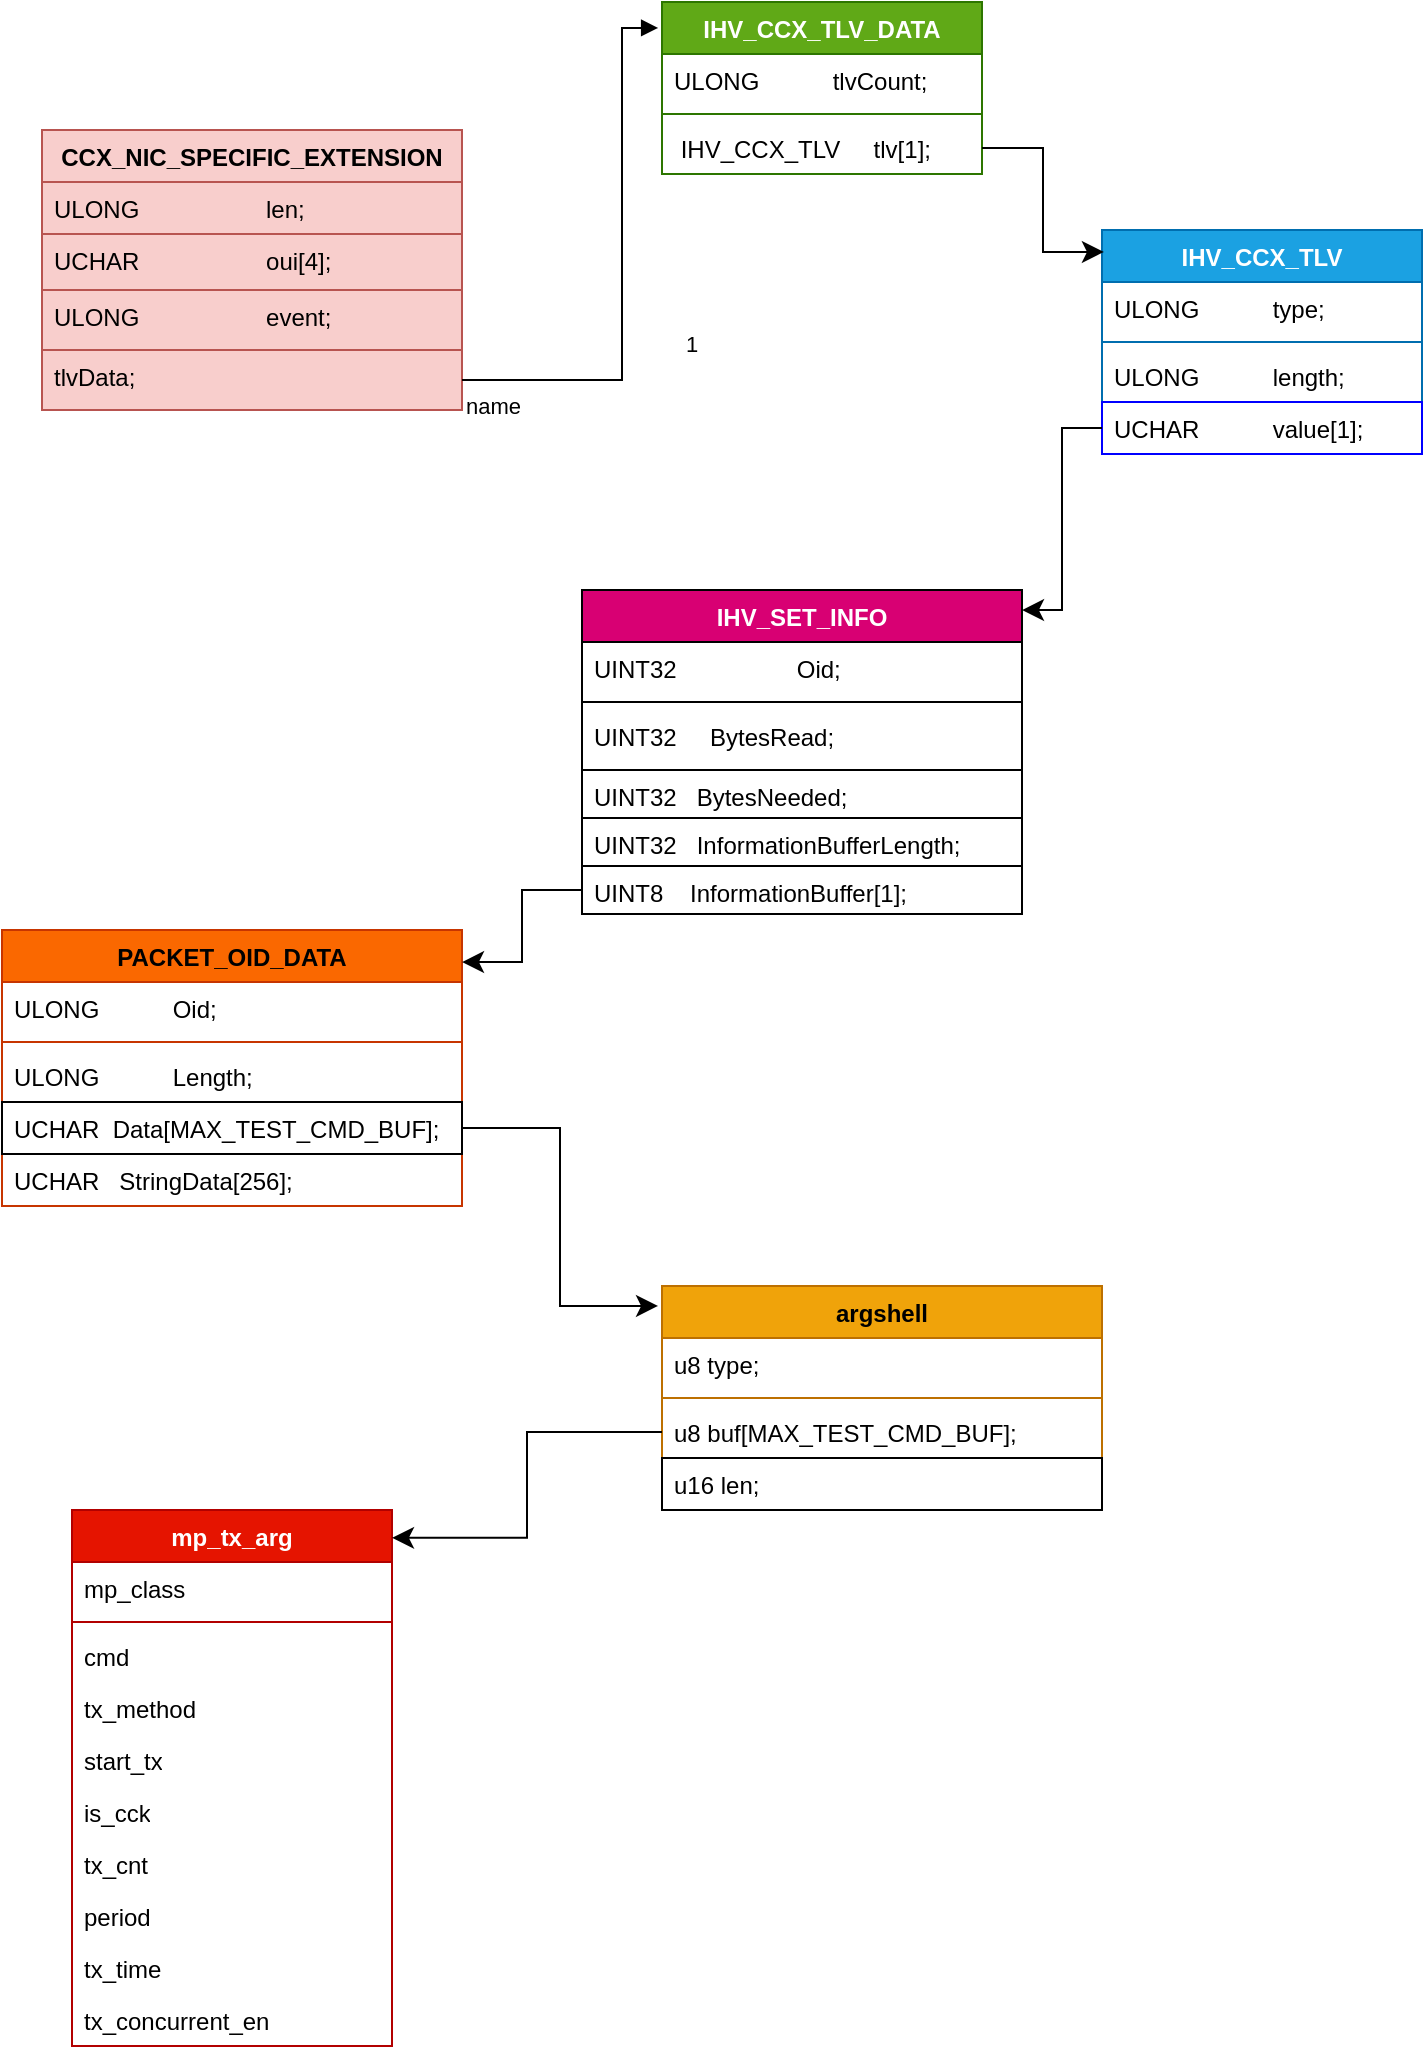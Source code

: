<mxfile version="21.2.1" type="github">
  <diagram name="第 1 页" id="Gwu0iYlvFZ-CKJ3XdyRK">
    <mxGraphModel dx="1050" dy="538" grid="1" gridSize="10" guides="1" tooltips="1" connect="1" arrows="1" fold="1" page="1" pageScale="1" pageWidth="827" pageHeight="1169" math="0" shadow="0">
      <root>
        <mxCell id="0" />
        <mxCell id="1" parent="0" />
        <mxCell id="DAERLqT4Zy2PQjuHQzn5-1" value="CCX_NIC_SPECIFIC_EXTENSION" style="swimlane;fontStyle=1;align=center;verticalAlign=top;childLayout=stackLayout;horizontal=1;startSize=26;horizontalStack=0;resizeParent=1;resizeParentMax=0;resizeLast=0;collapsible=1;marginBottom=0;whiteSpace=wrap;html=1;fillColor=#f8cecc;strokeColor=#b85450;" parent="1" vertex="1">
          <mxGeometry x="90" y="130" width="210" height="140" as="geometry" />
        </mxCell>
        <mxCell id="NdVYrJizqgMtZN92iTwm-2" value="ULONG&amp;nbsp;&amp;nbsp;&amp;nbsp;&amp;nbsp;&amp;nbsp;&amp;nbsp;&amp;nbsp;&amp;nbsp;&amp;nbsp;&amp;nbsp;&amp;nbsp;&amp;nbsp;&amp;nbsp;&amp;nbsp;&amp;nbsp;&amp;nbsp;&amp;nbsp;&amp;nbsp; len;&amp;nbsp;&amp;nbsp;&amp;nbsp;&amp;nbsp;&amp;nbsp;&amp;nbsp;&amp;nbsp; " style="text;strokeColor=#b85450;fillColor=#f8cecc;align=left;verticalAlign=top;spacingLeft=4;spacingRight=4;overflow=hidden;rotatable=0;points=[[0,0.5],[1,0.5]];portConstraint=eastwest;whiteSpace=wrap;html=1;" vertex="1" parent="DAERLqT4Zy2PQjuHQzn5-1">
          <mxGeometry y="26" width="210" height="26" as="geometry" />
        </mxCell>
        <mxCell id="DAERLqT4Zy2PQjuHQzn5-2" value="UCHAR&amp;nbsp;&amp;nbsp;&amp;nbsp;&amp;nbsp;&amp;nbsp;&amp;nbsp;&amp;nbsp;&amp;nbsp;&amp;nbsp;&amp;nbsp;&amp;nbsp;&amp;nbsp;&amp;nbsp;&amp;nbsp;&amp;nbsp;&amp;nbsp;&amp;nbsp;&amp;nbsp; oui[4]; " style="text;strokeColor=#b85450;fillColor=#f8cecc;align=left;verticalAlign=top;spacingLeft=4;spacingRight=4;overflow=hidden;rotatable=0;points=[[0,0.5],[1,0.5]];portConstraint=eastwest;whiteSpace=wrap;html=1;" parent="DAERLqT4Zy2PQjuHQzn5-1" vertex="1">
          <mxGeometry y="52" width="210" height="28" as="geometry" />
        </mxCell>
        <mxCell id="DAERLqT4Zy2PQjuHQzn5-4" value="ULONG&amp;nbsp;&amp;nbsp;&amp;nbsp;&amp;nbsp;&amp;nbsp;&amp;nbsp;&amp;nbsp;&amp;nbsp;&amp;nbsp;&amp;nbsp;&amp;nbsp;&amp;nbsp;&amp;nbsp;&amp;nbsp;&amp;nbsp;&amp;nbsp;&amp;nbsp;&amp;nbsp; event;&amp;nbsp; " style="text;strokeColor=#b85450;fillColor=#f8cecc;align=left;verticalAlign=top;spacingLeft=4;spacingRight=4;overflow=hidden;rotatable=0;points=[[0,0.5],[1,0.5]];portConstraint=eastwest;whiteSpace=wrap;html=1;" parent="DAERLqT4Zy2PQjuHQzn5-1" vertex="1">
          <mxGeometry y="80" width="210" height="30" as="geometry" />
        </mxCell>
        <mxCell id="NdVYrJizqgMtZN92iTwm-6" value="tlvData;" style="text;strokeColor=#b85450;fillColor=#f8cecc;align=left;verticalAlign=top;spacingLeft=4;spacingRight=4;overflow=hidden;rotatable=0;points=[[0,0.5],[1,0.5]];portConstraint=eastwest;whiteSpace=wrap;html=1;" vertex="1" parent="DAERLqT4Zy2PQjuHQzn5-1">
          <mxGeometry y="110" width="210" height="30" as="geometry" />
        </mxCell>
        <mxCell id="DAERLqT4Zy2PQjuHQzn5-8" value="name" style="endArrow=block;endFill=1;html=1;edgeStyle=orthogonalEdgeStyle;align=left;verticalAlign=top;rounded=0;exitX=1;exitY=0.5;exitDx=0;exitDy=0;entryX=-0.012;entryY=0.151;entryDx=0;entryDy=0;entryPerimeter=0;" parent="1" source="NdVYrJizqgMtZN92iTwm-6" target="NdVYrJizqgMtZN92iTwm-7" edge="1">
          <mxGeometry x="-1" relative="1" as="geometry">
            <mxPoint x="450" y="200" as="sourcePoint" />
            <mxPoint x="440" y="130" as="targetPoint" />
            <Array as="points">
              <mxPoint x="380" y="255" />
              <mxPoint x="380" y="79" />
            </Array>
          </mxGeometry>
        </mxCell>
        <mxCell id="DAERLqT4Zy2PQjuHQzn5-9" value="1" style="edgeLabel;resizable=0;html=1;align=left;verticalAlign=bottom;" parent="DAERLqT4Zy2PQjuHQzn5-8" connectable="0" vertex="1">
          <mxGeometry x="-1" relative="1" as="geometry">
            <mxPoint x="110" y="-10" as="offset" />
          </mxGeometry>
        </mxCell>
        <mxCell id="NdVYrJizqgMtZN92iTwm-7" value="IHV_CCX_TLV_DATA" style="swimlane;fontStyle=1;align=center;verticalAlign=top;childLayout=stackLayout;horizontal=1;startSize=26;horizontalStack=0;resizeParent=1;resizeParentMax=0;resizeLast=0;collapsible=1;marginBottom=0;whiteSpace=wrap;html=1;fillColor=#60a917;fontColor=#ffffff;strokeColor=#2D7600;" vertex="1" parent="1">
          <mxGeometry x="400" y="66" width="160" height="86" as="geometry" />
        </mxCell>
        <mxCell id="NdVYrJizqgMtZN92iTwm-8" value="ULONG&amp;nbsp;&amp;nbsp;&amp;nbsp;&amp;nbsp;&amp;nbsp;&amp;nbsp;&amp;nbsp;&amp;nbsp;&amp;nbsp;&amp;nbsp; tlvCount; " style="text;strokeColor=none;fillColor=none;align=left;verticalAlign=top;spacingLeft=4;spacingRight=4;overflow=hidden;rotatable=0;points=[[0,0.5],[1,0.5]];portConstraint=eastwest;whiteSpace=wrap;html=1;" vertex="1" parent="NdVYrJizqgMtZN92iTwm-7">
          <mxGeometry y="26" width="160" height="26" as="geometry" />
        </mxCell>
        <mxCell id="NdVYrJizqgMtZN92iTwm-9" value="" style="line;strokeWidth=1;fillColor=none;align=left;verticalAlign=middle;spacingTop=-1;spacingLeft=3;spacingRight=3;rotatable=0;labelPosition=right;points=[];portConstraint=eastwest;strokeColor=inherit;" vertex="1" parent="NdVYrJizqgMtZN92iTwm-7">
          <mxGeometry y="52" width="160" height="8" as="geometry" />
        </mxCell>
        <mxCell id="NdVYrJizqgMtZN92iTwm-10" value="&amp;nbsp;IHV_CCX_TLV&amp;nbsp;&amp;nbsp;&amp;nbsp;&amp;nbsp; tlv[1]; " style="text;strokeColor=none;fillColor=none;align=left;verticalAlign=top;spacingLeft=4;spacingRight=4;overflow=hidden;rotatable=0;points=[[0,0.5],[1,0.5]];portConstraint=eastwest;whiteSpace=wrap;html=1;" vertex="1" parent="NdVYrJizqgMtZN92iTwm-7">
          <mxGeometry y="60" width="160" height="26" as="geometry" />
        </mxCell>
        <mxCell id="NdVYrJizqgMtZN92iTwm-11" value="IHV_CCX_TLV" style="swimlane;fontStyle=1;align=center;verticalAlign=top;childLayout=stackLayout;horizontal=1;startSize=26;horizontalStack=0;resizeParent=1;resizeParentMax=0;resizeLast=0;collapsible=1;marginBottom=0;whiteSpace=wrap;html=1;fillColor=#1ba1e2;fontColor=#ffffff;strokeColor=#006EAF;" vertex="1" parent="1">
          <mxGeometry x="620" y="180" width="160" height="112" as="geometry" />
        </mxCell>
        <mxCell id="NdVYrJizqgMtZN92iTwm-12" value="ULONG&amp;nbsp;&amp;nbsp;&amp;nbsp;&amp;nbsp;&amp;nbsp;&amp;nbsp;&amp;nbsp;&amp;nbsp;&amp;nbsp;&amp;nbsp; type; " style="text;strokeColor=none;fillColor=none;align=left;verticalAlign=top;spacingLeft=4;spacingRight=4;overflow=hidden;rotatable=0;points=[[0,0.5],[1,0.5]];portConstraint=eastwest;whiteSpace=wrap;html=1;" vertex="1" parent="NdVYrJizqgMtZN92iTwm-11">
          <mxGeometry y="26" width="160" height="26" as="geometry" />
        </mxCell>
        <mxCell id="NdVYrJizqgMtZN92iTwm-13" value="" style="line;strokeWidth=1;fillColor=none;align=left;verticalAlign=middle;spacingTop=-1;spacingLeft=3;spacingRight=3;rotatable=0;labelPosition=right;points=[];portConstraint=eastwest;strokeColor=inherit;" vertex="1" parent="NdVYrJizqgMtZN92iTwm-11">
          <mxGeometry y="52" width="160" height="8" as="geometry" />
        </mxCell>
        <mxCell id="NdVYrJizqgMtZN92iTwm-14" value="ULONG&amp;nbsp;&amp;nbsp;&amp;nbsp;&amp;nbsp;&amp;nbsp;&amp;nbsp;&amp;nbsp;&amp;nbsp;&amp;nbsp;&amp;nbsp; length; " style="text;strokeColor=none;fillColor=none;align=left;verticalAlign=top;spacingLeft=4;spacingRight=4;overflow=hidden;rotatable=0;points=[[0,0.5],[1,0.5]];portConstraint=eastwest;whiteSpace=wrap;html=1;" vertex="1" parent="NdVYrJizqgMtZN92iTwm-11">
          <mxGeometry y="60" width="160" height="26" as="geometry" />
        </mxCell>
        <mxCell id="NdVYrJizqgMtZN92iTwm-23" value="UCHAR&amp;nbsp;&amp;nbsp;&amp;nbsp;&amp;nbsp;&amp;nbsp;&amp;nbsp;&amp;nbsp;&amp;nbsp;&amp;nbsp;&amp;nbsp; value[1];" style="text;strokeColor=#0000ff;fillColor=none;align=left;verticalAlign=top;spacingLeft=4;spacingRight=4;overflow=hidden;rotatable=0;points=[[0,0.5],[1,0.5]];portConstraint=eastwest;whiteSpace=wrap;html=1;" vertex="1" parent="NdVYrJizqgMtZN92iTwm-11">
          <mxGeometry y="86" width="160" height="26" as="geometry" />
        </mxCell>
        <mxCell id="NdVYrJizqgMtZN92iTwm-25" value="IHV_SET_INFO" style="swimlane;fontStyle=1;align=center;verticalAlign=top;childLayout=stackLayout;horizontal=1;startSize=26;horizontalStack=0;resizeParent=1;resizeParentMax=0;resizeLast=0;collapsible=1;marginBottom=0;whiteSpace=wrap;html=1;fillColor=#d80073;fontColor=#ffffff;strokeColor=default;swimlaneLine=1;" vertex="1" parent="1">
          <mxGeometry x="360" y="360" width="220" height="162" as="geometry" />
        </mxCell>
        <mxCell id="NdVYrJizqgMtZN92iTwm-26" value="UINT32&amp;nbsp;&amp;nbsp;&amp;nbsp;&amp;nbsp;&amp;nbsp;&amp;nbsp;&amp;nbsp;&amp;nbsp;&amp;nbsp;&amp;nbsp;&amp;nbsp;&amp;nbsp;&amp;nbsp;&amp;nbsp;&amp;nbsp;&amp;nbsp;&amp;nbsp; Oid;" style="text;strokeColor=none;fillColor=none;align=left;verticalAlign=top;spacingLeft=4;spacingRight=4;overflow=hidden;rotatable=0;points=[[0,0.5],[1,0.5]];portConstraint=eastwest;whiteSpace=wrap;html=1;" vertex="1" parent="NdVYrJizqgMtZN92iTwm-25">
          <mxGeometry y="26" width="220" height="26" as="geometry" />
        </mxCell>
        <mxCell id="NdVYrJizqgMtZN92iTwm-27" value="" style="line;strokeWidth=1;fillColor=none;align=left;verticalAlign=middle;spacingTop=-1;spacingLeft=3;spacingRight=3;rotatable=0;labelPosition=right;points=[];portConstraint=eastwest;strokeColor=default;" vertex="1" parent="NdVYrJizqgMtZN92iTwm-25">
          <mxGeometry y="52" width="220" height="8" as="geometry" />
        </mxCell>
        <mxCell id="NdVYrJizqgMtZN92iTwm-28" value="UINT32&amp;nbsp;&amp;nbsp;&amp;nbsp;&amp;nbsp; BytesRead;" style="text;strokeColor=none;fillColor=none;align=left;verticalAlign=top;spacingLeft=4;spacingRight=4;overflow=hidden;rotatable=0;points=[[0,0.5],[1,0.5]];portConstraint=eastwest;whiteSpace=wrap;html=1;" vertex="1" parent="NdVYrJizqgMtZN92iTwm-25">
          <mxGeometry y="60" width="220" height="30" as="geometry" />
        </mxCell>
        <mxCell id="NdVYrJizqgMtZN92iTwm-29" value="UINT32&amp;nbsp;&amp;nbsp; BytesNeeded;" style="text;strokeColor=default;fillColor=none;align=left;verticalAlign=top;spacingLeft=4;spacingRight=4;overflow=hidden;rotatable=0;points=[[0,0.5],[1,0.5]];portConstraint=eastwest;whiteSpace=wrap;html=1;" vertex="1" parent="NdVYrJizqgMtZN92iTwm-25">
          <mxGeometry y="90" width="220" height="24" as="geometry" />
        </mxCell>
        <mxCell id="NdVYrJizqgMtZN92iTwm-31" value="UINT32&amp;nbsp;&amp;nbsp; InformationBufferLength;" style="text;strokeColor=default;fillColor=none;align=left;verticalAlign=top;spacingLeft=4;spacingRight=4;overflow=hidden;rotatable=0;points=[[0,0.5],[1,0.5]];portConstraint=eastwest;whiteSpace=wrap;html=1;" vertex="1" parent="NdVYrJizqgMtZN92iTwm-25">
          <mxGeometry y="114" width="220" height="24" as="geometry" />
        </mxCell>
        <mxCell id="NdVYrJizqgMtZN92iTwm-30" value="UINT8&amp;nbsp;&amp;nbsp;&amp;nbsp; InformationBuffer[1];" style="text;strokeColor=default;fillColor=none;align=left;verticalAlign=top;spacingLeft=4;spacingRight=4;overflow=hidden;rotatable=0;points=[[0,0.5],[1,0.5]];portConstraint=eastwest;whiteSpace=wrap;html=1;" vertex="1" parent="NdVYrJizqgMtZN92iTwm-25">
          <mxGeometry y="138" width="220" height="24" as="geometry" />
        </mxCell>
        <mxCell id="NdVYrJizqgMtZN92iTwm-32" value="" style="edgeStyle=elbowEdgeStyle;elbow=horizontal;endArrow=classic;html=1;curved=0;rounded=0;endSize=8;startSize=8;exitX=0;exitY=0.5;exitDx=0;exitDy=0;entryX=1;entryY=0.062;entryDx=0;entryDy=0;entryPerimeter=0;" edge="1" parent="1" source="NdVYrJizqgMtZN92iTwm-23" target="NdVYrJizqgMtZN92iTwm-25">
          <mxGeometry width="50" height="50" relative="1" as="geometry">
            <mxPoint x="470" y="400" as="sourcePoint" />
            <mxPoint x="520" y="400" as="targetPoint" />
          </mxGeometry>
        </mxCell>
        <mxCell id="NdVYrJizqgMtZN92iTwm-33" value="PACKET_OID_DATA" style="swimlane;fontStyle=1;align=center;verticalAlign=top;childLayout=stackLayout;horizontal=1;startSize=26;horizontalStack=0;resizeParent=1;resizeParentMax=0;resizeLast=0;collapsible=1;marginBottom=0;whiteSpace=wrap;html=1;fillColor=#fa6800;strokeColor=#C73500;fontColor=#000000;" vertex="1" parent="1">
          <mxGeometry x="70" y="530" width="230" height="138" as="geometry" />
        </mxCell>
        <mxCell id="NdVYrJizqgMtZN92iTwm-34" value="ULONG&amp;nbsp;&amp;nbsp;&amp;nbsp;&amp;nbsp;&amp;nbsp;&amp;nbsp;&amp;nbsp;&amp;nbsp;&amp;nbsp;&amp;nbsp; Oid;" style="text;strokeColor=none;fillColor=none;align=left;verticalAlign=top;spacingLeft=4;spacingRight=4;overflow=hidden;rotatable=0;points=[[0,0.5],[1,0.5]];portConstraint=eastwest;whiteSpace=wrap;html=1;" vertex="1" parent="NdVYrJizqgMtZN92iTwm-33">
          <mxGeometry y="26" width="230" height="26" as="geometry" />
        </mxCell>
        <mxCell id="NdVYrJizqgMtZN92iTwm-35" value="" style="line;strokeWidth=1;fillColor=none;align=left;verticalAlign=middle;spacingTop=-1;spacingLeft=3;spacingRight=3;rotatable=0;labelPosition=right;points=[];portConstraint=eastwest;strokeColor=inherit;" vertex="1" parent="NdVYrJizqgMtZN92iTwm-33">
          <mxGeometry y="52" width="230" height="8" as="geometry" />
        </mxCell>
        <mxCell id="NdVYrJizqgMtZN92iTwm-36" value="ULONG           Length;" style="text;strokeColor=none;fillColor=none;align=left;verticalAlign=top;spacingLeft=4;spacingRight=4;overflow=hidden;rotatable=0;points=[[0,0.5],[1,0.5]];portConstraint=eastwest;whiteSpace=wrap;html=1;" vertex="1" parent="NdVYrJizqgMtZN92iTwm-33">
          <mxGeometry y="60" width="230" height="26" as="geometry" />
        </mxCell>
        <mxCell id="NdVYrJizqgMtZN92iTwm-40" value="UCHAR&amp;nbsp; Data[MAX_TEST_CMD_BUF];" style="text;strokeColor=default;fillColor=none;align=left;verticalAlign=top;spacingLeft=4;spacingRight=4;overflow=hidden;rotatable=0;points=[[0,0.5],[1,0.5]];portConstraint=eastwest;whiteSpace=wrap;html=1;" vertex="1" parent="NdVYrJizqgMtZN92iTwm-33">
          <mxGeometry y="86" width="230" height="26" as="geometry" />
        </mxCell>
        <mxCell id="NdVYrJizqgMtZN92iTwm-41" value="UCHAR&amp;nbsp;&amp;nbsp; StringData[256];" style="text;strokeColor=none;fillColor=none;align=left;verticalAlign=top;spacingLeft=4;spacingRight=4;overflow=hidden;rotatable=0;points=[[0,0.5],[1,0.5]];portConstraint=eastwest;whiteSpace=wrap;html=1;" vertex="1" parent="NdVYrJizqgMtZN92iTwm-33">
          <mxGeometry y="112" width="230" height="26" as="geometry" />
        </mxCell>
        <mxCell id="NdVYrJizqgMtZN92iTwm-42" value="argshell" style="swimlane;fontStyle=1;align=center;verticalAlign=top;childLayout=stackLayout;horizontal=1;startSize=26;horizontalStack=0;resizeParent=1;resizeParentMax=0;resizeLast=0;collapsible=1;marginBottom=0;whiteSpace=wrap;html=1;fillColor=#f0a30a;fontColor=#000000;strokeColor=#BD7000;" vertex="1" parent="1">
          <mxGeometry x="400" y="708" width="220" height="112" as="geometry" />
        </mxCell>
        <mxCell id="NdVYrJizqgMtZN92iTwm-43" value="u8 type;" style="text;strokeColor=none;fillColor=none;align=left;verticalAlign=top;spacingLeft=4;spacingRight=4;overflow=hidden;rotatable=0;points=[[0,0.5],[1,0.5]];portConstraint=eastwest;whiteSpace=wrap;html=1;" vertex="1" parent="NdVYrJizqgMtZN92iTwm-42">
          <mxGeometry y="26" width="220" height="26" as="geometry" />
        </mxCell>
        <mxCell id="NdVYrJizqgMtZN92iTwm-44" value="" style="line;strokeWidth=1;fillColor=none;align=left;verticalAlign=middle;spacingTop=-1;spacingLeft=3;spacingRight=3;rotatable=0;labelPosition=right;points=[];portConstraint=eastwest;strokeColor=inherit;" vertex="1" parent="NdVYrJizqgMtZN92iTwm-42">
          <mxGeometry y="52" width="220" height="8" as="geometry" />
        </mxCell>
        <mxCell id="NdVYrJizqgMtZN92iTwm-45" value="u8 buf[MAX_TEST_CMD_BUF];" style="text;strokeColor=none;fillColor=none;align=left;verticalAlign=top;spacingLeft=4;spacingRight=4;overflow=hidden;rotatable=0;points=[[0,0.5],[1,0.5]];portConstraint=eastwest;whiteSpace=wrap;html=1;" vertex="1" parent="NdVYrJizqgMtZN92iTwm-42">
          <mxGeometry y="60" width="220" height="26" as="geometry" />
        </mxCell>
        <mxCell id="NdVYrJizqgMtZN92iTwm-47" value="u16 len;" style="text;strokeColor=default;fillColor=none;align=left;verticalAlign=top;spacingLeft=4;spacingRight=4;overflow=hidden;rotatable=0;points=[[0,0.5],[1,0.5]];portConstraint=eastwest;whiteSpace=wrap;html=1;" vertex="1" parent="NdVYrJizqgMtZN92iTwm-42">
          <mxGeometry y="86" width="220" height="26" as="geometry" />
        </mxCell>
        <mxCell id="NdVYrJizqgMtZN92iTwm-48" value="" style="edgeStyle=elbowEdgeStyle;elbow=horizontal;endArrow=classic;html=1;curved=0;rounded=0;endSize=8;startSize=8;entryX=-0.009;entryY=0.089;entryDx=0;entryDy=0;entryPerimeter=0;exitX=1;exitY=0.5;exitDx=0;exitDy=0;" edge="1" parent="1" source="NdVYrJizqgMtZN92iTwm-40" target="NdVYrJizqgMtZN92iTwm-42">
          <mxGeometry width="50" height="50" relative="1" as="geometry">
            <mxPoint x="470" y="610" as="sourcePoint" />
            <mxPoint x="520" y="560" as="targetPoint" />
          </mxGeometry>
        </mxCell>
        <mxCell id="NdVYrJizqgMtZN92iTwm-49" value="" style="edgeStyle=elbowEdgeStyle;elbow=horizontal;endArrow=classic;html=1;curved=0;rounded=0;endSize=8;startSize=8;entryX=1;entryY=0.116;entryDx=0;entryDy=0;entryPerimeter=0;exitX=0;exitY=0.5;exitDx=0;exitDy=0;" edge="1" parent="1" source="NdVYrJizqgMtZN92iTwm-30" target="NdVYrJizqgMtZN92iTwm-33">
          <mxGeometry width="50" height="50" relative="1" as="geometry">
            <mxPoint x="470" y="540" as="sourcePoint" />
            <mxPoint x="520" y="490" as="targetPoint" />
          </mxGeometry>
        </mxCell>
        <mxCell id="NdVYrJizqgMtZN92iTwm-50" value="mp_tx_arg" style="swimlane;fontStyle=1;align=center;verticalAlign=top;childLayout=stackLayout;horizontal=1;startSize=26;horizontalStack=0;resizeParent=1;resizeParentMax=0;resizeLast=0;collapsible=1;marginBottom=0;whiteSpace=wrap;html=1;strokeColor=#B20000;fillColor=#e51400;fontColor=#ffffff;" vertex="1" parent="1">
          <mxGeometry x="105" y="820" width="160" height="268" as="geometry">
            <mxRectangle x="105" y="820" width="100" height="30" as="alternateBounds" />
          </mxGeometry>
        </mxCell>
        <mxCell id="NdVYrJizqgMtZN92iTwm-51" value="mp_class" style="text;strokeColor=none;fillColor=none;align=left;verticalAlign=top;spacingLeft=4;spacingRight=4;overflow=hidden;rotatable=0;points=[[0,0.5],[1,0.5]];portConstraint=eastwest;whiteSpace=wrap;html=1;" vertex="1" parent="NdVYrJizqgMtZN92iTwm-50">
          <mxGeometry y="26" width="160" height="26" as="geometry" />
        </mxCell>
        <mxCell id="NdVYrJizqgMtZN92iTwm-52" value="" style="line;strokeWidth=1;fillColor=none;align=left;verticalAlign=middle;spacingTop=-1;spacingLeft=3;spacingRight=3;rotatable=0;labelPosition=right;points=[];portConstraint=eastwest;strokeColor=inherit;" vertex="1" parent="NdVYrJizqgMtZN92iTwm-50">
          <mxGeometry y="52" width="160" height="8" as="geometry" />
        </mxCell>
        <mxCell id="NdVYrJizqgMtZN92iTwm-53" value="cmd" style="text;strokeColor=none;fillColor=none;align=left;verticalAlign=top;spacingLeft=4;spacingRight=4;overflow=hidden;rotatable=0;points=[[0,0.5],[1,0.5]];portConstraint=eastwest;whiteSpace=wrap;html=1;" vertex="1" parent="NdVYrJizqgMtZN92iTwm-50">
          <mxGeometry y="60" width="160" height="26" as="geometry" />
        </mxCell>
        <mxCell id="NdVYrJizqgMtZN92iTwm-55" value="tx_method" style="text;strokeColor=none;fillColor=none;align=left;verticalAlign=top;spacingLeft=4;spacingRight=4;overflow=hidden;rotatable=0;points=[[0,0.5],[1,0.5]];portConstraint=eastwest;whiteSpace=wrap;html=1;" vertex="1" parent="NdVYrJizqgMtZN92iTwm-50">
          <mxGeometry y="86" width="160" height="26" as="geometry" />
        </mxCell>
        <mxCell id="NdVYrJizqgMtZN92iTwm-54" value="start_tx" style="text;strokeColor=none;fillColor=none;align=left;verticalAlign=top;spacingLeft=4;spacingRight=4;overflow=hidden;rotatable=0;points=[[0,0.5],[1,0.5]];portConstraint=eastwest;whiteSpace=wrap;html=1;" vertex="1" parent="NdVYrJizqgMtZN92iTwm-50">
          <mxGeometry y="112" width="160" height="26" as="geometry" />
        </mxCell>
        <mxCell id="NdVYrJizqgMtZN92iTwm-56" value="is_cck" style="text;strokeColor=none;fillColor=none;align=left;verticalAlign=top;spacingLeft=4;spacingRight=4;overflow=hidden;rotatable=0;points=[[0,0.5],[1,0.5]];portConstraint=eastwest;whiteSpace=wrap;html=1;" vertex="1" parent="NdVYrJizqgMtZN92iTwm-50">
          <mxGeometry y="138" width="160" height="26" as="geometry" />
        </mxCell>
        <mxCell id="NdVYrJizqgMtZN92iTwm-57" value="tx_cnt" style="text;strokeColor=none;fillColor=none;align=left;verticalAlign=top;spacingLeft=4;spacingRight=4;overflow=hidden;rotatable=0;points=[[0,0.5],[1,0.5]];portConstraint=eastwest;whiteSpace=wrap;html=1;" vertex="1" parent="NdVYrJizqgMtZN92iTwm-50">
          <mxGeometry y="164" width="160" height="26" as="geometry" />
        </mxCell>
        <mxCell id="NdVYrJizqgMtZN92iTwm-59" value="period" style="text;strokeColor=none;fillColor=none;align=left;verticalAlign=top;spacingLeft=4;spacingRight=4;overflow=hidden;rotatable=0;points=[[0,0.5],[1,0.5]];portConstraint=eastwest;whiteSpace=wrap;html=1;" vertex="1" parent="NdVYrJizqgMtZN92iTwm-50">
          <mxGeometry y="190" width="160" height="26" as="geometry" />
        </mxCell>
        <mxCell id="NdVYrJizqgMtZN92iTwm-61" value="tx_time" style="text;strokeColor=none;fillColor=none;align=left;verticalAlign=top;spacingLeft=4;spacingRight=4;overflow=hidden;rotatable=0;points=[[0,0.5],[1,0.5]];portConstraint=eastwest;whiteSpace=wrap;html=1;" vertex="1" parent="NdVYrJizqgMtZN92iTwm-50">
          <mxGeometry y="216" width="160" height="26" as="geometry" />
        </mxCell>
        <mxCell id="NdVYrJizqgMtZN92iTwm-62" value="tx_concurrent_en" style="text;strokeColor=none;fillColor=none;align=left;verticalAlign=top;spacingLeft=4;spacingRight=4;overflow=hidden;rotatable=0;points=[[0,0.5],[1,0.5]];portConstraint=eastwest;whiteSpace=wrap;html=1;" vertex="1" parent="NdVYrJizqgMtZN92iTwm-50">
          <mxGeometry y="242" width="160" height="26" as="geometry" />
        </mxCell>
        <mxCell id="NdVYrJizqgMtZN92iTwm-63" value="" style="edgeStyle=elbowEdgeStyle;elbow=horizontal;endArrow=classic;html=1;curved=0;rounded=0;endSize=8;startSize=8;exitX=1;exitY=0.5;exitDx=0;exitDy=0;entryX=0.006;entryY=0.098;entryDx=0;entryDy=0;entryPerimeter=0;" edge="1" parent="1" source="NdVYrJizqgMtZN92iTwm-10" target="NdVYrJizqgMtZN92iTwm-11">
          <mxGeometry width="50" height="50" relative="1" as="geometry">
            <mxPoint x="470" y="300" as="sourcePoint" />
            <mxPoint x="520" y="250" as="targetPoint" />
          </mxGeometry>
        </mxCell>
        <mxCell id="NdVYrJizqgMtZN92iTwm-64" value="" style="edgeStyle=elbowEdgeStyle;elbow=horizontal;endArrow=classic;html=1;curved=0;rounded=0;endSize=8;startSize=8;exitX=0;exitY=0.5;exitDx=0;exitDy=0;entryX=1;entryY=0.052;entryDx=0;entryDy=0;entryPerimeter=0;" edge="1" parent="1" source="NdVYrJizqgMtZN92iTwm-45" target="NdVYrJizqgMtZN92iTwm-50">
          <mxGeometry width="50" height="50" relative="1" as="geometry">
            <mxPoint x="210" y="789" as="sourcePoint" />
            <mxPoint x="260" y="739" as="targetPoint" />
          </mxGeometry>
        </mxCell>
      </root>
    </mxGraphModel>
  </diagram>
</mxfile>
